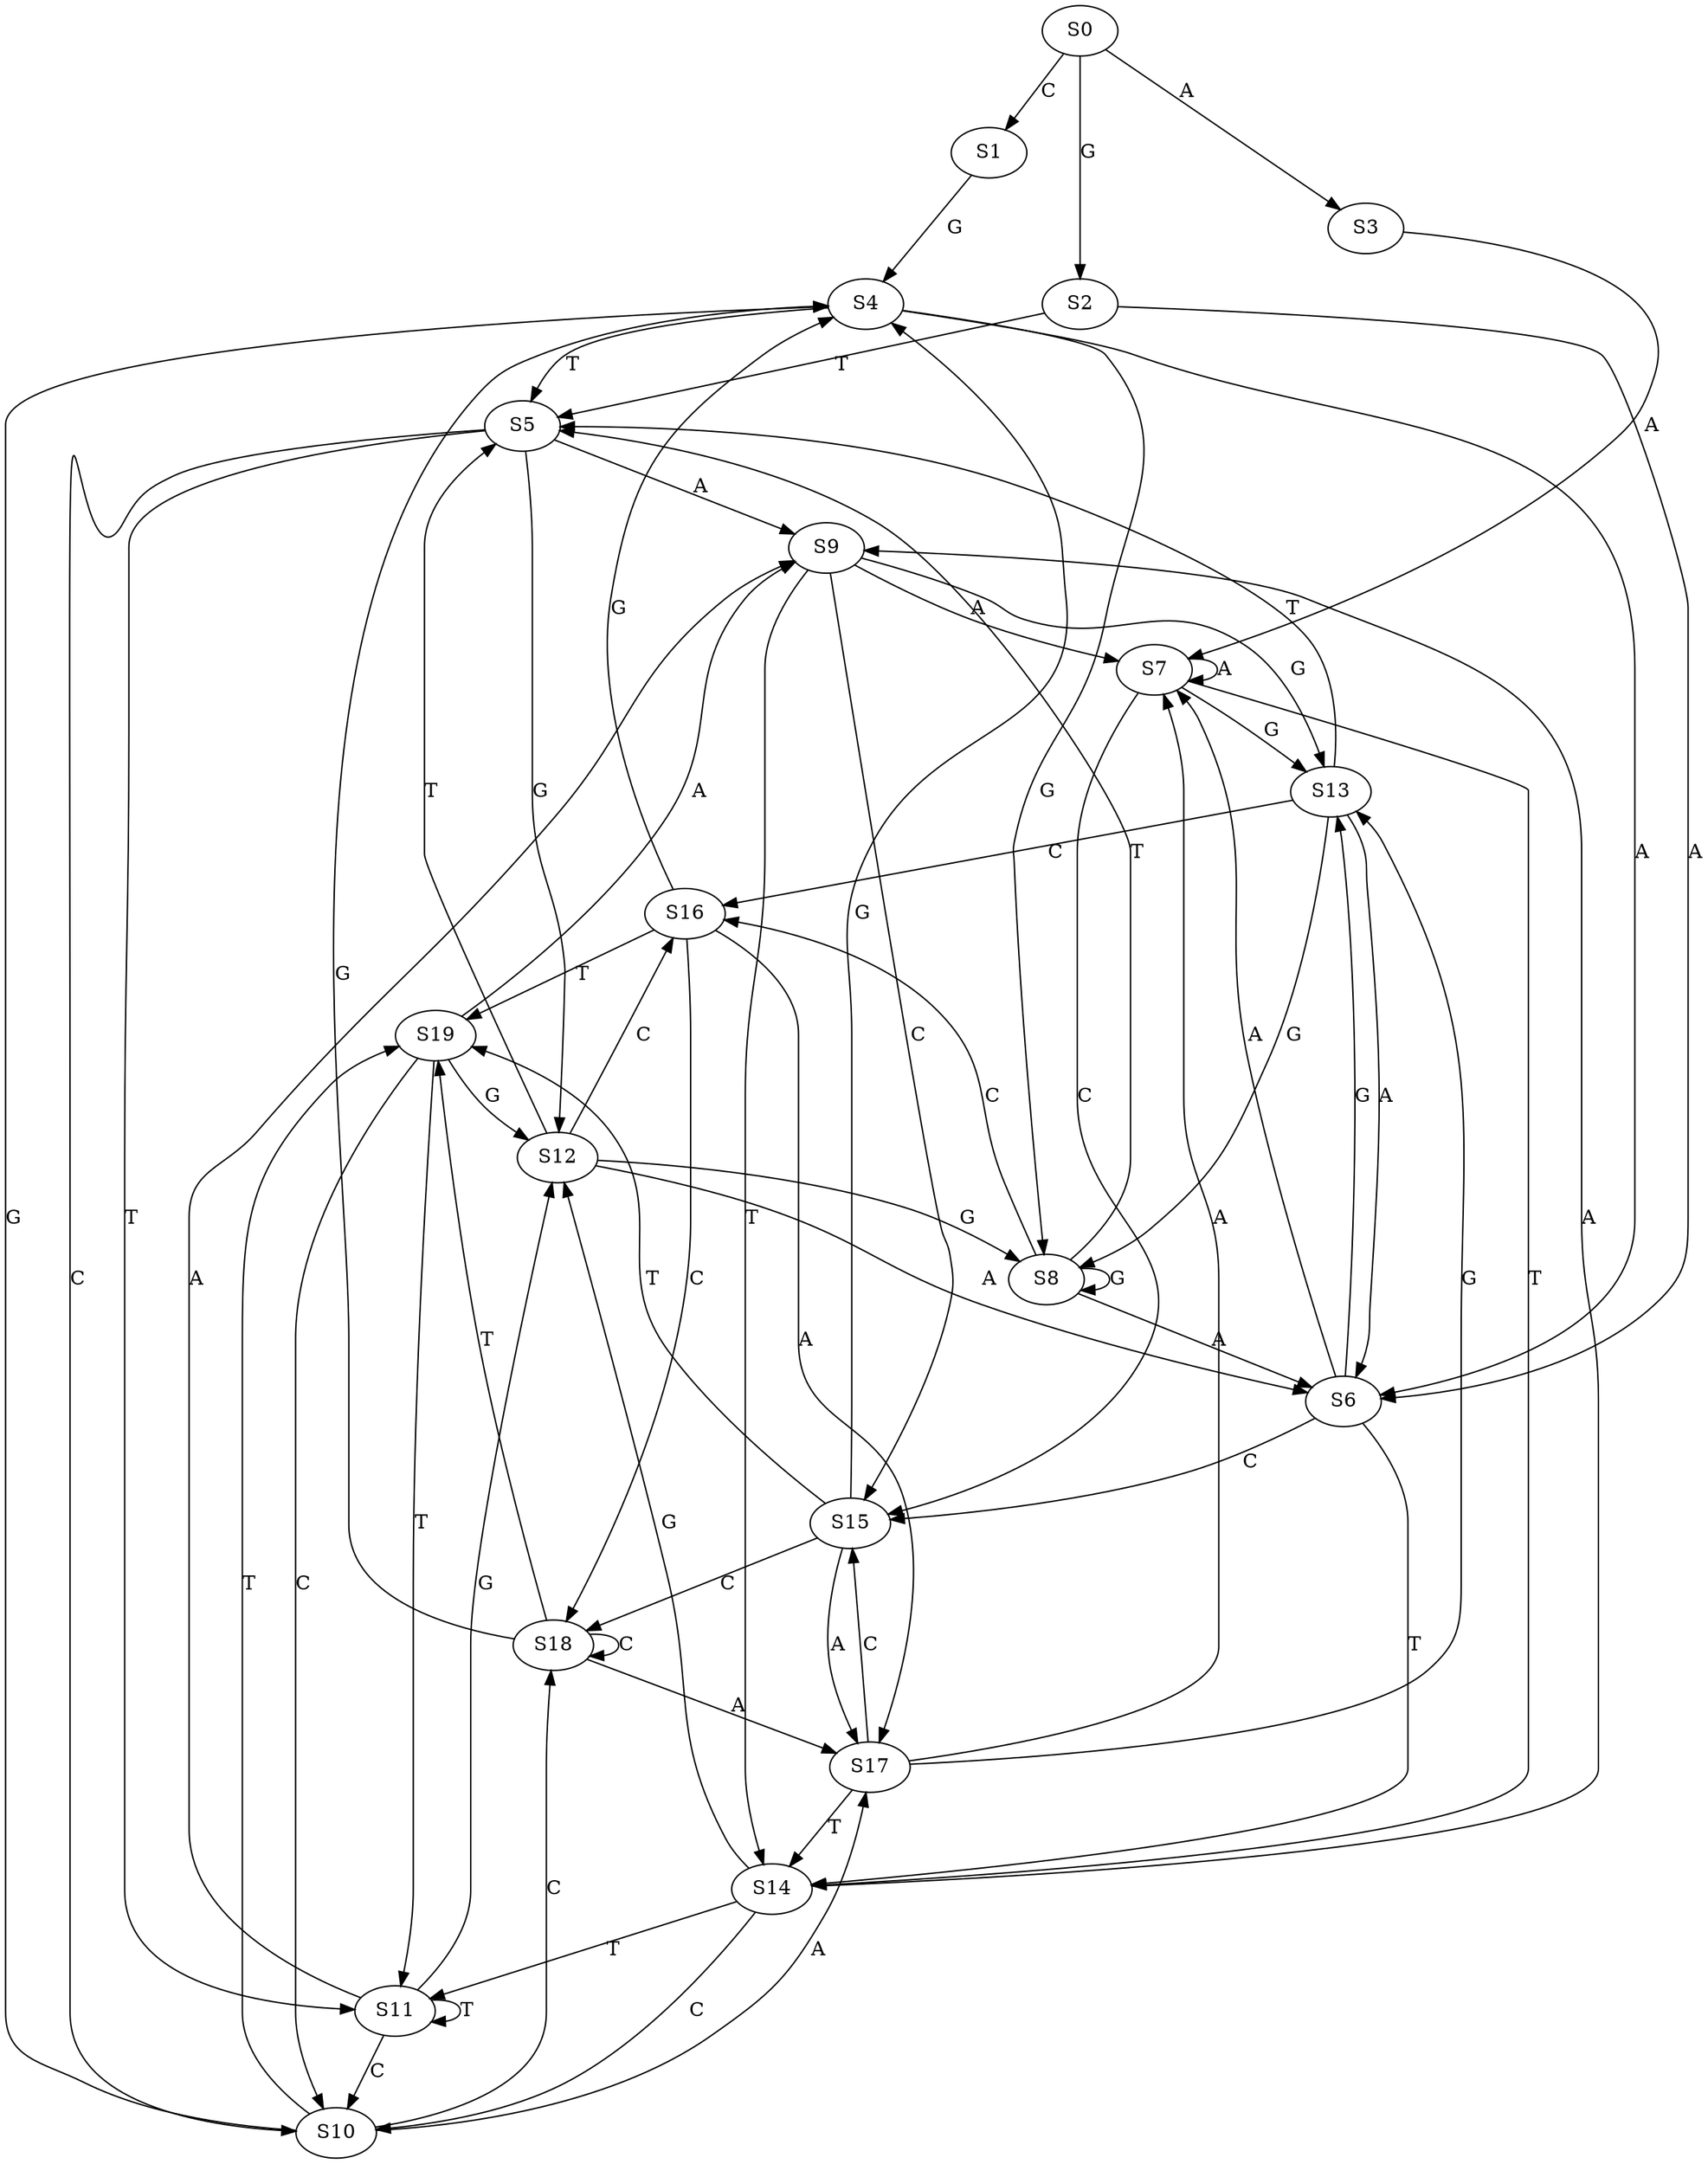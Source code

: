 strict digraph  {
	S0 -> S1 [ label = C ];
	S0 -> S2 [ label = G ];
	S0 -> S3 [ label = A ];
	S1 -> S4 [ label = G ];
	S2 -> S5 [ label = T ];
	S2 -> S6 [ label = A ];
	S3 -> S7 [ label = A ];
	S4 -> S8 [ label = G ];
	S4 -> S6 [ label = A ];
	S4 -> S5 [ label = T ];
	S5 -> S9 [ label = A ];
	S5 -> S10 [ label = C ];
	S5 -> S11 [ label = T ];
	S5 -> S12 [ label = G ];
	S6 -> S13 [ label = G ];
	S6 -> S14 [ label = T ];
	S6 -> S7 [ label = A ];
	S6 -> S15 [ label = C ];
	S7 -> S13 [ label = G ];
	S7 -> S15 [ label = C ];
	S7 -> S7 [ label = A ];
	S7 -> S14 [ label = T ];
	S8 -> S5 [ label = T ];
	S8 -> S8 [ label = G ];
	S8 -> S6 [ label = A ];
	S8 -> S16 [ label = C ];
	S9 -> S13 [ label = G ];
	S9 -> S7 [ label = A ];
	S9 -> S15 [ label = C ];
	S9 -> S14 [ label = T ];
	S10 -> S17 [ label = A ];
	S10 -> S18 [ label = C ];
	S10 -> S19 [ label = T ];
	S10 -> S4 [ label = G ];
	S11 -> S10 [ label = C ];
	S11 -> S12 [ label = G ];
	S11 -> S9 [ label = A ];
	S11 -> S11 [ label = T ];
	S12 -> S8 [ label = G ];
	S12 -> S5 [ label = T ];
	S12 -> S16 [ label = C ];
	S12 -> S6 [ label = A ];
	S13 -> S5 [ label = T ];
	S13 -> S16 [ label = C ];
	S13 -> S8 [ label = G ];
	S13 -> S6 [ label = A ];
	S14 -> S11 [ label = T ];
	S14 -> S10 [ label = C ];
	S14 -> S12 [ label = G ];
	S14 -> S9 [ label = A ];
	S15 -> S18 [ label = C ];
	S15 -> S17 [ label = A ];
	S15 -> S4 [ label = G ];
	S15 -> S19 [ label = T ];
	S16 -> S18 [ label = C ];
	S16 -> S17 [ label = A ];
	S16 -> S4 [ label = G ];
	S16 -> S19 [ label = T ];
	S17 -> S7 [ label = A ];
	S17 -> S15 [ label = C ];
	S17 -> S14 [ label = T ];
	S17 -> S13 [ label = G ];
	S18 -> S17 [ label = A ];
	S18 -> S19 [ label = T ];
	S18 -> S4 [ label = G ];
	S18 -> S18 [ label = C ];
	S19 -> S12 [ label = G ];
	S19 -> S11 [ label = T ];
	S19 -> S10 [ label = C ];
	S19 -> S9 [ label = A ];
}
